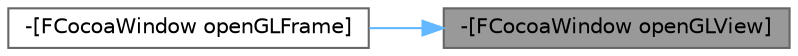 digraph "-[FCocoaWindow openGLView]"
{
 // INTERACTIVE_SVG=YES
 // LATEX_PDF_SIZE
  bgcolor="transparent";
  edge [fontname=Helvetica,fontsize=10,labelfontname=Helvetica,labelfontsize=10];
  node [fontname=Helvetica,fontsize=10,shape=box,height=0.2,width=0.4];
  rankdir="RL";
  Node1 [id="Node000001",label="-[FCocoaWindow openGLView]",height=0.2,width=0.4,color="gray40", fillcolor="grey60", style="filled", fontcolor="black",tooltip="Get the view used for OpenGL rendering."];
  Node1 -> Node2 [id="edge1_Node000001_Node000002",dir="back",color="steelblue1",style="solid",tooltip=" "];
  Node2 [id="Node000002",label="-[FCocoaWindow openGLFrame]",height=0.2,width=0.4,color="grey40", fillcolor="white", style="filled",URL="$d9/d0b/interfaceFCocoaWindow.html#a82f9b374f20cc877fee80541f1e7b39a",tooltip="Get the frame filled by a child OpenGL view, which may cover the window or fill the content view depe..."];
}
